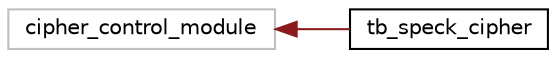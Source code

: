 digraph "Graphical Class Hierarchy"
{
 // INTERACTIVE_SVG=YES
  edge [fontname="Helvetica",fontsize="10",labelfontname="Helvetica",labelfontsize="10"];
  node [fontname="Helvetica",fontsize="10",shape=record];
  rankdir="LR";
  Node15 [label="cipher_control_module",height=0.2,width=0.4,color="grey75", fillcolor="white", style="filled"];
  Node15 -> Node0 [dir="back",color="firebrick4",fontsize="10",style="solid",fontname="Helvetica"];
  Node0 [label="tb_speck_cipher",height=0.2,width=0.4,color="black", fillcolor="white", style="filled",URL="$df/d60/enumtb__speck__cipher.html"];
}
